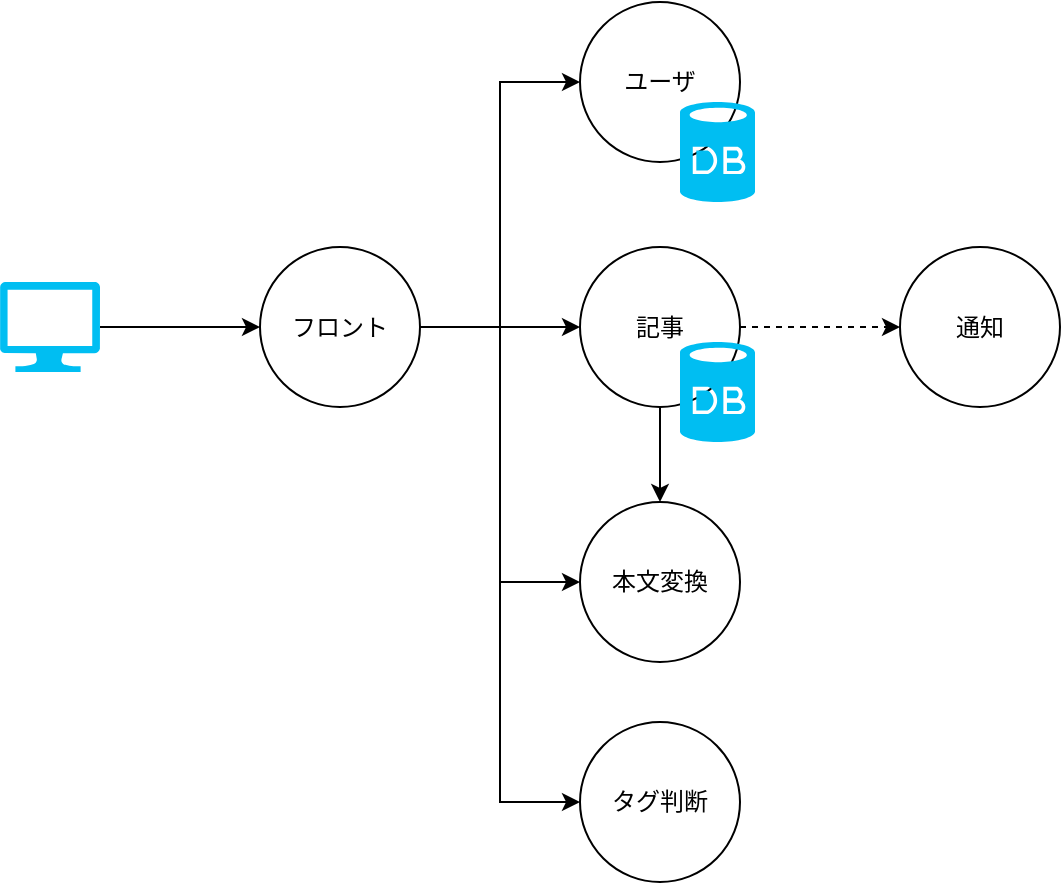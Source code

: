<mxfile version="13.1.3">
    <diagram id="6hGFLwfOUW9BJ-s0fimq" name="Page-1">
        <mxGraphModel dx="1433" dy="526" grid="1" gridSize="10" guides="1" tooltips="1" connect="1" arrows="1" fold="1" page="1" pageScale="1" pageWidth="827" pageHeight="1169" math="0" shadow="0">
            <root>
                <mxCell id="0"/>
                <mxCell id="1" parent="0"/>
                <mxCell id="6" style="edgeStyle=orthogonalEdgeStyle;rounded=0;orthogonalLoop=1;jettySize=auto;html=1;" edge="1" parent="1" source="3" target="5">
                    <mxGeometry relative="1" as="geometry"/>
                </mxCell>
                <mxCell id="3" value="" style="verticalLabelPosition=bottom;html=1;verticalAlign=top;align=center;strokeColor=none;fillColor=#00BEF2;shape=mxgraph.azure.computer;pointerEvents=1;" vertex="1" parent="1">
                    <mxGeometry x="-760" y="240" width="50" height="45" as="geometry"/>
                </mxCell>
                <mxCell id="12" style="edgeStyle=orthogonalEdgeStyle;rounded=0;orthogonalLoop=1;jettySize=auto;html=1;" edge="1" parent="1" source="5" target="7">
                    <mxGeometry relative="1" as="geometry"/>
                </mxCell>
                <mxCell id="13" style="edgeStyle=orthogonalEdgeStyle;rounded=0;orthogonalLoop=1;jettySize=auto;html=1;exitX=1;exitY=0.5;exitDx=0;exitDy=0;entryX=0;entryY=0.5;entryDx=0;entryDy=0;" edge="1" parent="1" source="5" target="8">
                    <mxGeometry relative="1" as="geometry"/>
                </mxCell>
                <mxCell id="14" style="edgeStyle=orthogonalEdgeStyle;rounded=0;orthogonalLoop=1;jettySize=auto;html=1;entryX=0;entryY=0.5;entryDx=0;entryDy=0;" edge="1" parent="1" source="5" target="11">
                    <mxGeometry relative="1" as="geometry"/>
                </mxCell>
                <mxCell id="5" value="フロント" style="ellipse;whiteSpace=wrap;html=1;aspect=fixed;" vertex="1" parent="1">
                    <mxGeometry x="-630" y="222.5" width="80" height="80" as="geometry"/>
                </mxCell>
                <mxCell id="15" style="edgeStyle=orthogonalEdgeStyle;rounded=0;orthogonalLoop=1;jettySize=auto;html=1;" edge="1" parent="1" source="7" target="8">
                    <mxGeometry relative="1" as="geometry"/>
                </mxCell>
                <mxCell id="16" style="edgeStyle=orthogonalEdgeStyle;rounded=0;orthogonalLoop=1;jettySize=auto;html=1;dashed=1;" edge="1" parent="1" source="7" target="10">
                    <mxGeometry relative="1" as="geometry"/>
                </mxCell>
                <mxCell id="7" value="記事" style="ellipse;whiteSpace=wrap;html=1;aspect=fixed;" vertex="1" parent="1">
                    <mxGeometry x="-470" y="222.5" width="80" height="80" as="geometry"/>
                </mxCell>
                <mxCell id="8" value="本文変換" style="ellipse;whiteSpace=wrap;html=1;aspect=fixed;" vertex="1" parent="1">
                    <mxGeometry x="-470" y="350" width="80" height="80" as="geometry"/>
                </mxCell>
                <mxCell id="10" value="通知" style="ellipse;whiteSpace=wrap;html=1;aspect=fixed;" vertex="1" parent="1">
                    <mxGeometry x="-310" y="222.5" width="80" height="80" as="geometry"/>
                </mxCell>
                <mxCell id="11" value="ユーザ" style="ellipse;whiteSpace=wrap;html=1;aspect=fixed;" vertex="1" parent="1">
                    <mxGeometry x="-470" y="100" width="80" height="80" as="geometry"/>
                </mxCell>
                <mxCell id="18" value="" style="verticalLabelPosition=bottom;html=1;verticalAlign=top;align=center;strokeColor=none;fillColor=#00BEF2;shape=mxgraph.azure.database;" vertex="1" parent="1">
                    <mxGeometry x="-420" y="270" width="37.5" height="50" as="geometry"/>
                </mxCell>
                <mxCell id="19" value="" style="verticalLabelPosition=bottom;html=1;verticalAlign=top;align=center;strokeColor=none;fillColor=#00BEF2;shape=mxgraph.azure.database;" vertex="1" parent="1">
                    <mxGeometry x="-420" y="150" width="37.5" height="50" as="geometry"/>
                </mxCell>
                <mxCell id="20" value="タグ判断" style="ellipse;whiteSpace=wrap;html=1;aspect=fixed;" vertex="1" parent="1">
                    <mxGeometry x="-470" y="460" width="80" height="80" as="geometry"/>
                </mxCell>
                <mxCell id="22" style="edgeStyle=orthogonalEdgeStyle;rounded=0;orthogonalLoop=1;jettySize=auto;html=1;exitX=1;exitY=0.5;exitDx=0;exitDy=0;entryX=0;entryY=0.5;entryDx=0;entryDy=0;" edge="1" parent="1" source="5" target="20">
                    <mxGeometry relative="1" as="geometry">
                        <mxPoint x="-540" y="272.5" as="sourcePoint"/>
                        <mxPoint x="-460" y="400" as="targetPoint"/>
                    </mxGeometry>
                </mxCell>
            </root>
        </mxGraphModel>
    </diagram>
</mxfile>